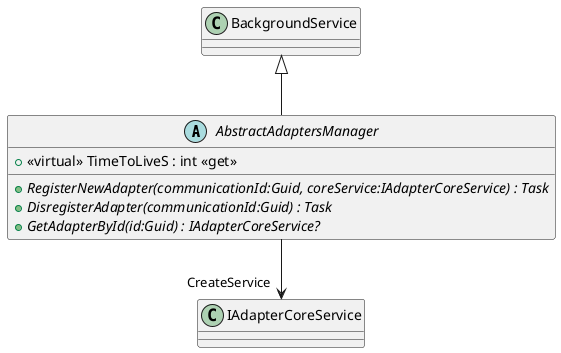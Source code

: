 @startuml
abstract class AbstractAdaptersManager {
    + <<virtual>> TimeToLiveS : int <<get>>
    + {abstract} RegisterNewAdapter(communicationId:Guid, coreService:IAdapterCoreService) : Task
    + {abstract} DisregisterAdapter(communicationId:Guid) : Task
    + {abstract} GetAdapterById(id:Guid) : IAdapterCoreService?
}
BackgroundService <|-- AbstractAdaptersManager
AbstractAdaptersManager --> "CreateService" IAdapterCoreService
@enduml
